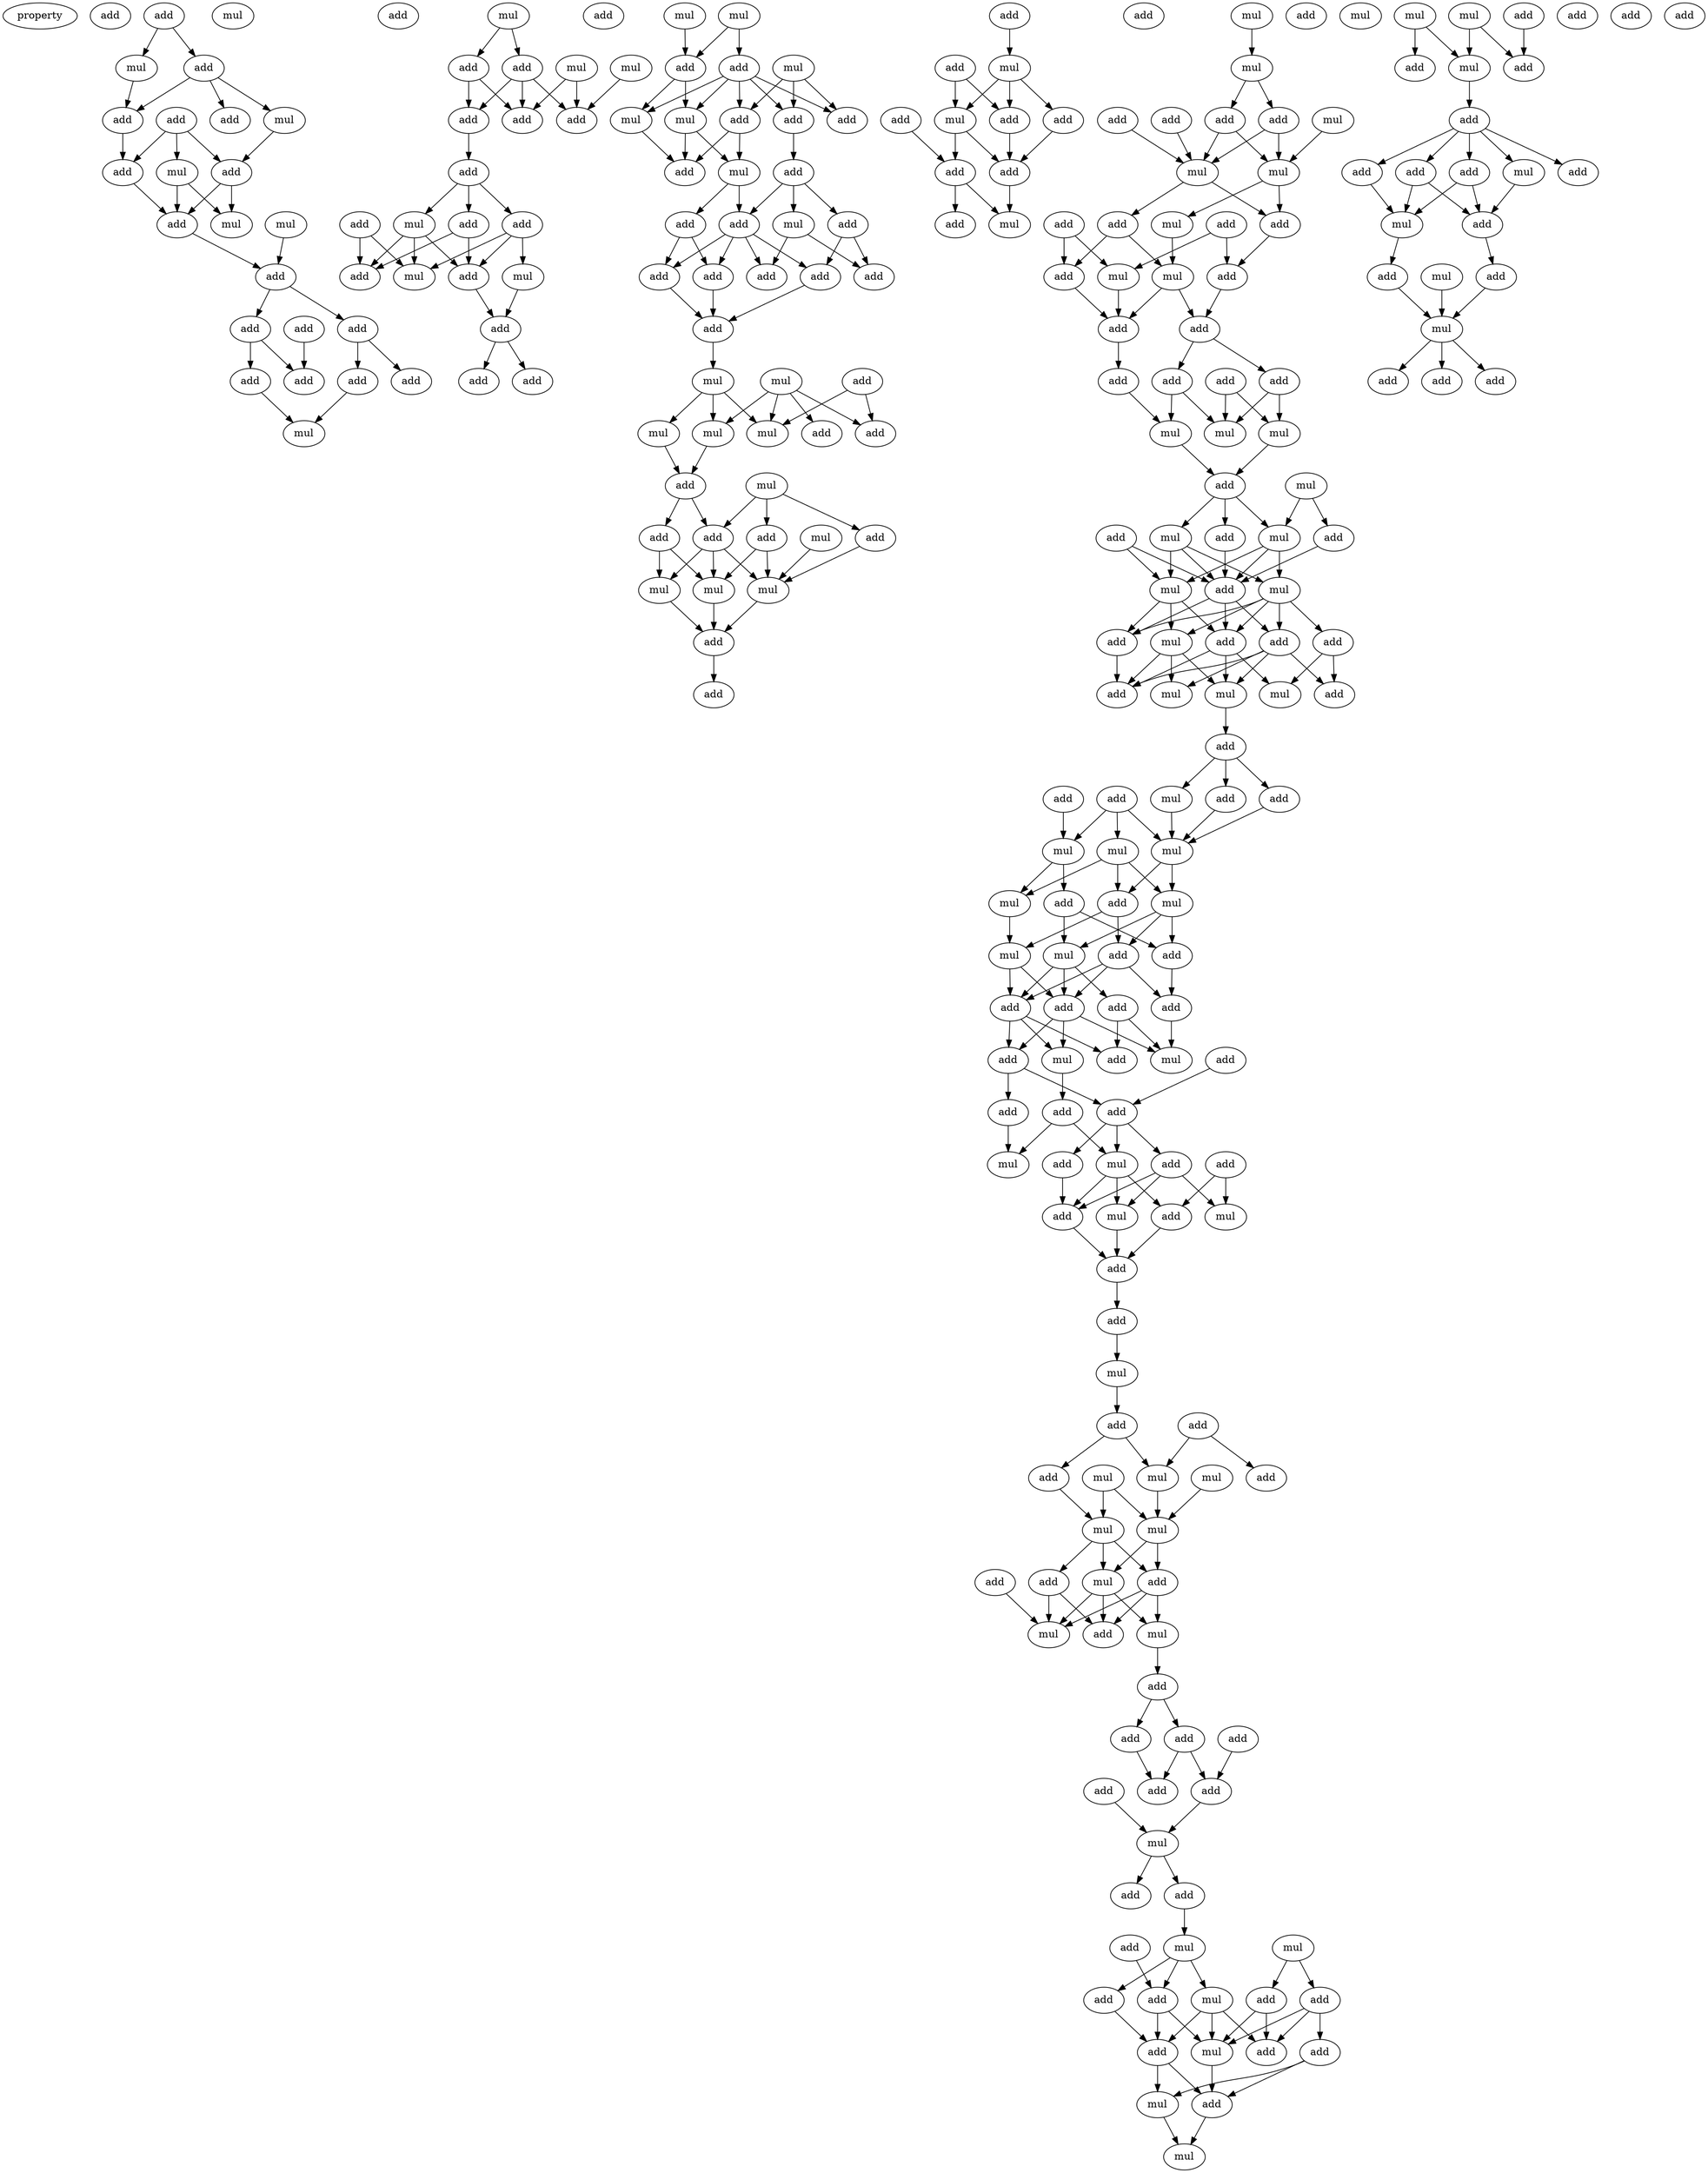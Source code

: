 digraph {
    node [fontcolor=black]
    property [mul=2,lf=1.8]
    0 [ label = add ];
    1 [ label = add ];
    2 [ label = add ];
    3 [ label = mul ];
    4 [ label = mul ];
    5 [ label = add ];
    6 [ label = add ];
    7 [ label = mul ];
    8 [ label = add ];
    9 [ label = add ];
    10 [ label = mul ];
    11 [ label = add ];
    12 [ label = mul ];
    13 [ label = mul ];
    14 [ label = add ];
    15 [ label = add ];
    16 [ label = add ];
    17 [ label = add ];
    18 [ label = add ];
    19 [ label = add ];
    20 [ label = add ];
    21 [ label = add ];
    22 [ label = add ];
    23 [ label = add ];
    24 [ label = mul ];
    25 [ label = mul ];
    26 [ label = add ];
    27 [ label = add ];
    28 [ label = mul ];
    29 [ label = mul ];
    30 [ label = add ];
    31 [ label = add ];
    32 [ label = add ];
    33 [ label = add ];
    34 [ label = add ];
    35 [ label = add ];
    36 [ label = add ];
    37 [ label = mul ];
    38 [ label = mul ];
    39 [ label = add ];
    40 [ label = mul ];
    41 [ label = add ];
    42 [ label = add ];
    43 [ label = add ];
    44 [ label = add ];
    45 [ label = add ];
    46 [ label = mul ];
    47 [ label = mul ];
    48 [ label = mul ];
    49 [ label = add ];
    50 [ label = add ];
    51 [ label = add ];
    52 [ label = add ];
    53 [ label = mul ];
    54 [ label = add ];
    55 [ label = mul ];
    56 [ label = add ];
    57 [ label = mul ];
    58 [ label = add ];
    59 [ label = add ];
    60 [ label = add ];
    61 [ label = mul ];
    62 [ label = add ];
    63 [ label = add ];
    64 [ label = add ];
    65 [ label = add ];
    66 [ label = add ];
    67 [ label = add ];
    68 [ label = add ];
    69 [ label = mul ];
    70 [ label = mul ];
    71 [ label = add ];
    72 [ label = mul ];
    73 [ label = mul ];
    74 [ label = add ];
    75 [ label = mul ];
    76 [ label = add ];
    77 [ label = add ];
    78 [ label = mul ];
    79 [ label = add ];
    80 [ label = add ];
    81 [ label = add ];
    82 [ label = add ];
    83 [ label = mul ];
    84 [ label = mul ];
    85 [ label = mul ];
    86 [ label = mul ];
    87 [ label = add ];
    88 [ label = add ];
    89 [ label = add ];
    90 [ label = add ];
    91 [ label = mul ];
    92 [ label = add ];
    93 [ label = mul ];
    94 [ label = add ];
    95 [ label = add ];
    96 [ label = add ];
    97 [ label = add ];
    98 [ label = add ];
    99 [ label = mul ];
    100 [ label = mul ];
    101 [ label = add ];
    102 [ label = add ];
    103 [ label = mul ];
    104 [ label = add ];
    105 [ label = add ];
    106 [ label = add ];
    107 [ label = mul ];
    108 [ label = add ];
    109 [ label = mul ];
    110 [ label = mul ];
    111 [ label = add ];
    112 [ label = mul ];
    113 [ label = add ];
    114 [ label = add ];
    115 [ label = add ];
    116 [ label = mul ];
    117 [ label = add ];
    118 [ label = add ];
    119 [ label = mul ];
    120 [ label = add ];
    121 [ label = add ];
    122 [ label = add ];
    123 [ label = add ];
    124 [ label = add ];
    125 [ label = add ];
    126 [ label = mul ];
    127 [ label = mul ];
    128 [ label = mul ];
    129 [ label = add ];
    130 [ label = mul ];
    131 [ label = add ];
    132 [ label = add ];
    133 [ label = add ];
    134 [ label = mul ];
    135 [ label = mul ];
    136 [ label = add ];
    137 [ label = mul ];
    138 [ label = mul ];
    139 [ label = add ];
    140 [ label = add ];
    141 [ label = add ];
    142 [ label = add ];
    143 [ label = mul ];
    144 [ label = mul ];
    145 [ label = mul ];
    146 [ label = mul ];
    147 [ label = add ];
    148 [ label = add ];
    149 [ label = add ];
    150 [ label = mul ];
    151 [ label = add ];
    152 [ label = add ];
    153 [ label = add ];
    154 [ label = add ];
    155 [ label = mul ];
    156 [ label = mul ];
    157 [ label = mul ];
    158 [ label = add ];
    159 [ label = mul ];
    160 [ label = mul ];
    161 [ label = add ];
    162 [ label = add ];
    163 [ label = mul ];
    164 [ label = add ];
    165 [ label = mul ];
    166 [ label = add ];
    167 [ label = add ];
    168 [ label = add ];
    169 [ label = add ];
    170 [ label = add ];
    171 [ label = add ];
    172 [ label = mul ];
    173 [ label = mul ];
    174 [ label = add ];
    175 [ label = add ];
    176 [ label = add ];
    177 [ label = add ];
    178 [ label = mul ];
    179 [ label = add ];
    180 [ label = add ];
    181 [ label = add ];
    182 [ label = mul ];
    183 [ label = mul ];
    184 [ label = add ];
    185 [ label = mul ];
    186 [ label = add ];
    187 [ label = mul ];
    188 [ label = add ];
    189 [ label = add ];
    190 [ label = mul ];
    191 [ label = add ];
    192 [ label = add ];
    193 [ label = add ];
    194 [ label = mul ];
    195 [ label = mul ];
    196 [ label = mul ];
    197 [ label = add ];
    198 [ label = mul ];
    199 [ label = mul ];
    200 [ label = add ];
    201 [ label = add ];
    202 [ label = mul ];
    203 [ label = add ];
    204 [ label = mul ];
    205 [ label = add ];
    206 [ label = mul ];
    207 [ label = add ];
    208 [ label = add ];
    209 [ label = add ];
    210 [ label = add ];
    211 [ label = add ];
    212 [ label = add ];
    213 [ label = add ];
    214 [ label = mul ];
    215 [ label = add ];
    216 [ label = add ];
    217 [ label = mul ];
    218 [ label = mul ];
    219 [ label = add ];
    220 [ label = add ];
    221 [ label = mul ];
    222 [ label = add ];
    223 [ label = add ];
    224 [ label = add ];
    225 [ label = mul ];
    226 [ label = add ];
    227 [ label = add ];
    228 [ label = add ];
    229 [ label = add ];
    230 [ label = mul ];
    231 [ label = mul ];
    232 [ label = add ];
    233 [ label = add ];
    234 [ label = mul ];
    235 [ label = mul ];
    236 [ label = add ];
    237 [ label = add ];
    238 [ label = mul ];
    239 [ label = add ];
    240 [ label = add ];
    241 [ label = add ];
    242 [ label = add ];
    243 [ label = mul ];
    244 [ label = add ];
    245 [ label = add ];
    246 [ label = mul ];
    247 [ label = add ];
    248 [ label = mul ];
    249 [ label = add ];
    250 [ label = mul ];
    251 [ label = add ];
    252 [ label = add ];
    253 [ label = add ];
    254 [ label = add ];
    255 [ label = add ];
    1 -> 2 [ name = 0 ];
    1 -> 3 [ name = 1 ];
    2 -> 5 [ name = 2 ];
    2 -> 6 [ name = 3 ];
    2 -> 7 [ name = 4 ];
    3 -> 5 [ name = 5 ];
    5 -> 11 [ name = 6 ];
    7 -> 9 [ name = 7 ];
    8 -> 9 [ name = 8 ];
    8 -> 10 [ name = 9 ];
    8 -> 11 [ name = 10 ];
    9 -> 13 [ name = 11 ];
    9 -> 14 [ name = 12 ];
    10 -> 13 [ name = 13 ];
    10 -> 14 [ name = 14 ];
    11 -> 14 [ name = 15 ];
    12 -> 15 [ name = 16 ];
    14 -> 15 [ name = 17 ];
    15 -> 16 [ name = 18 ];
    15 -> 17 [ name = 19 ];
    16 -> 20 [ name = 20 ];
    16 -> 23 [ name = 21 ];
    17 -> 21 [ name = 22 ];
    17 -> 22 [ name = 23 ];
    18 -> 22 [ name = 24 ];
    21 -> 24 [ name = 25 ];
    23 -> 24 [ name = 26 ];
    25 -> 26 [ name = 27 ];
    25 -> 27 [ name = 28 ];
    26 -> 30 [ name = 29 ];
    26 -> 31 [ name = 30 ];
    27 -> 30 [ name = 31 ];
    27 -> 31 [ name = 32 ];
    27 -> 32 [ name = 33 ];
    28 -> 30 [ name = 34 ];
    28 -> 32 [ name = 35 ];
    29 -> 32 [ name = 36 ];
    31 -> 33 [ name = 37 ];
    33 -> 35 [ name = 38 ];
    33 -> 36 [ name = 39 ];
    33 -> 37 [ name = 40 ];
    34 -> 38 [ name = 41 ];
    34 -> 39 [ name = 42 ];
    35 -> 39 [ name = 43 ];
    35 -> 41 [ name = 44 ];
    36 -> 38 [ name = 45 ];
    36 -> 40 [ name = 46 ];
    36 -> 41 [ name = 47 ];
    37 -> 38 [ name = 48 ];
    37 -> 39 [ name = 49 ];
    37 -> 41 [ name = 50 ];
    40 -> 42 [ name = 51 ];
    41 -> 42 [ name = 52 ];
    42 -> 43 [ name = 53 ];
    42 -> 44 [ name = 54 ];
    46 -> 49 [ name = 55 ];
    46 -> 50 [ name = 56 ];
    47 -> 49 [ name = 57 ];
    48 -> 51 [ name = 58 ];
    48 -> 52 [ name = 59 ];
    48 -> 54 [ name = 60 ];
    49 -> 53 [ name = 61 ];
    49 -> 55 [ name = 62 ];
    50 -> 51 [ name = 63 ];
    50 -> 52 [ name = 64 ];
    50 -> 53 [ name = 65 ];
    50 -> 54 [ name = 66 ];
    50 -> 55 [ name = 67 ];
    52 -> 56 [ name = 68 ];
    53 -> 57 [ name = 69 ];
    53 -> 58 [ name = 70 ];
    54 -> 57 [ name = 71 ];
    54 -> 58 [ name = 72 ];
    55 -> 58 [ name = 73 ];
    56 -> 60 [ name = 74 ];
    56 -> 61 [ name = 75 ];
    56 -> 62 [ name = 76 ];
    57 -> 59 [ name = 77 ];
    57 -> 62 [ name = 78 ];
    59 -> 65 [ name = 79 ];
    59 -> 66 [ name = 80 ];
    60 -> 63 [ name = 81 ];
    60 -> 67 [ name = 82 ];
    61 -> 63 [ name = 83 ];
    61 -> 64 [ name = 84 ];
    62 -> 64 [ name = 85 ];
    62 -> 65 [ name = 86 ];
    62 -> 66 [ name = 87 ];
    62 -> 67 [ name = 88 ];
    65 -> 68 [ name = 89 ];
    66 -> 68 [ name = 90 ];
    67 -> 68 [ name = 91 ];
    68 -> 69 [ name = 92 ];
    69 -> 72 [ name = 93 ];
    69 -> 73 [ name = 94 ];
    69 -> 75 [ name = 95 ];
    70 -> 72 [ name = 96 ];
    70 -> 73 [ name = 97 ];
    70 -> 74 [ name = 98 ];
    70 -> 76 [ name = 99 ];
    71 -> 72 [ name = 100 ];
    71 -> 74 [ name = 101 ];
    73 -> 77 [ name = 102 ];
    75 -> 77 [ name = 103 ];
    77 -> 80 [ name = 104 ];
    77 -> 81 [ name = 105 ];
    78 -> 79 [ name = 106 ];
    78 -> 80 [ name = 107 ];
    78 -> 82 [ name = 108 ];
    79 -> 85 [ name = 109 ];
    80 -> 84 [ name = 110 ];
    80 -> 85 [ name = 111 ];
    80 -> 86 [ name = 112 ];
    81 -> 84 [ name = 113 ];
    81 -> 86 [ name = 114 ];
    82 -> 85 [ name = 115 ];
    82 -> 86 [ name = 116 ];
    83 -> 85 [ name = 117 ];
    84 -> 87 [ name = 118 ];
    85 -> 87 [ name = 119 ];
    86 -> 87 [ name = 120 ];
    87 -> 88 [ name = 121 ];
    89 -> 91 [ name = 122 ];
    90 -> 93 [ name = 123 ];
    90 -> 95 [ name = 124 ];
    91 -> 93 [ name = 125 ];
    91 -> 95 [ name = 126 ];
    91 -> 96 [ name = 127 ];
    92 -> 97 [ name = 128 ];
    93 -> 97 [ name = 129 ];
    93 -> 98 [ name = 130 ];
    95 -> 98 [ name = 131 ];
    96 -> 98 [ name = 132 ];
    97 -> 100 [ name = 133 ];
    97 -> 102 [ name = 134 ];
    98 -> 100 [ name = 135 ];
    99 -> 103 [ name = 136 ];
    103 -> 106 [ name = 137 ];
    103 -> 108 [ name = 138 ];
    104 -> 110 [ name = 139 ];
    105 -> 110 [ name = 140 ];
    106 -> 109 [ name = 141 ];
    106 -> 110 [ name = 142 ];
    107 -> 109 [ name = 143 ];
    108 -> 109 [ name = 144 ];
    108 -> 110 [ name = 145 ];
    109 -> 112 [ name = 146 ];
    109 -> 114 [ name = 147 ];
    110 -> 111 [ name = 148 ];
    110 -> 114 [ name = 149 ];
    111 -> 116 [ name = 150 ];
    111 -> 118 [ name = 151 ];
    112 -> 116 [ name = 152 ];
    113 -> 117 [ name = 153 ];
    113 -> 119 [ name = 154 ];
    114 -> 117 [ name = 155 ];
    115 -> 118 [ name = 156 ];
    115 -> 119 [ name = 157 ];
    116 -> 120 [ name = 158 ];
    116 -> 121 [ name = 159 ];
    117 -> 121 [ name = 160 ];
    118 -> 120 [ name = 161 ];
    119 -> 120 [ name = 162 ];
    120 -> 122 [ name = 163 ];
    121 -> 123 [ name = 164 ];
    121 -> 125 [ name = 165 ];
    122 -> 127 [ name = 166 ];
    123 -> 126 [ name = 167 ];
    123 -> 128 [ name = 168 ];
    124 -> 126 [ name = 169 ];
    124 -> 128 [ name = 170 ];
    125 -> 126 [ name = 171 ];
    125 -> 127 [ name = 172 ];
    127 -> 129 [ name = 173 ];
    128 -> 129 [ name = 174 ];
    129 -> 131 [ name = 175 ];
    129 -> 134 [ name = 176 ];
    129 -> 135 [ name = 177 ];
    130 -> 132 [ name = 178 ];
    130 -> 135 [ name = 179 ];
    131 -> 136 [ name = 180 ];
    132 -> 136 [ name = 181 ];
    133 -> 136 [ name = 182 ];
    133 -> 138 [ name = 183 ];
    134 -> 136 [ name = 184 ];
    134 -> 137 [ name = 185 ];
    134 -> 138 [ name = 186 ];
    135 -> 136 [ name = 187 ];
    135 -> 137 [ name = 188 ];
    135 -> 138 [ name = 189 ];
    136 -> 139 [ name = 190 ];
    136 -> 140 [ name = 191 ];
    136 -> 141 [ name = 192 ];
    137 -> 139 [ name = 193 ];
    137 -> 140 [ name = 194 ];
    137 -> 141 [ name = 195 ];
    137 -> 142 [ name = 196 ];
    137 -> 143 [ name = 197 ];
    138 -> 139 [ name = 198 ];
    138 -> 140 [ name = 199 ];
    138 -> 143 [ name = 200 ];
    139 -> 148 [ name = 201 ];
    140 -> 145 [ name = 202 ];
    140 -> 146 [ name = 203 ];
    140 -> 148 [ name = 204 ];
    141 -> 144 [ name = 205 ];
    141 -> 146 [ name = 206 ];
    141 -> 147 [ name = 207 ];
    141 -> 148 [ name = 208 ];
    142 -> 145 [ name = 209 ];
    142 -> 147 [ name = 210 ];
    143 -> 144 [ name = 211 ];
    143 -> 146 [ name = 212 ];
    143 -> 148 [ name = 213 ];
    146 -> 149 [ name = 214 ];
    149 -> 150 [ name = 215 ];
    149 -> 151 [ name = 216 ];
    149 -> 153 [ name = 217 ];
    150 -> 157 [ name = 218 ];
    151 -> 157 [ name = 219 ];
    152 -> 155 [ name = 220 ];
    153 -> 157 [ name = 221 ];
    154 -> 155 [ name = 222 ];
    154 -> 156 [ name = 223 ];
    154 -> 157 [ name = 224 ];
    155 -> 159 [ name = 225 ];
    155 -> 161 [ name = 226 ];
    156 -> 158 [ name = 227 ];
    156 -> 159 [ name = 228 ];
    156 -> 160 [ name = 229 ];
    157 -> 158 [ name = 230 ];
    157 -> 160 [ name = 231 ];
    158 -> 162 [ name = 232 ];
    158 -> 163 [ name = 233 ];
    159 -> 163 [ name = 234 ];
    160 -> 162 [ name = 235 ];
    160 -> 164 [ name = 236 ];
    160 -> 165 [ name = 237 ];
    161 -> 164 [ name = 238 ];
    161 -> 165 [ name = 239 ];
    162 -> 166 [ name = 240 ];
    162 -> 168 [ name = 241 ];
    162 -> 169 [ name = 242 ];
    163 -> 166 [ name = 243 ];
    163 -> 168 [ name = 244 ];
    164 -> 169 [ name = 245 ];
    165 -> 166 [ name = 246 ];
    165 -> 167 [ name = 247 ];
    165 -> 168 [ name = 248 ];
    166 -> 171 [ name = 249 ];
    166 -> 173 [ name = 250 ];
    166 -> 174 [ name = 251 ];
    167 -> 172 [ name = 252 ];
    167 -> 174 [ name = 253 ];
    168 -> 171 [ name = 254 ];
    168 -> 172 [ name = 255 ];
    168 -> 173 [ name = 256 ];
    169 -> 172 [ name = 257 ];
    170 -> 175 [ name = 258 ];
    171 -> 175 [ name = 259 ];
    171 -> 176 [ name = 260 ];
    173 -> 177 [ name = 261 ];
    175 -> 179 [ name = 262 ];
    175 -> 181 [ name = 263 ];
    175 -> 182 [ name = 264 ];
    176 -> 178 [ name = 265 ];
    177 -> 178 [ name = 266 ];
    177 -> 182 [ name = 267 ];
    179 -> 184 [ name = 268 ];
    180 -> 186 [ name = 269 ];
    180 -> 187 [ name = 270 ];
    181 -> 183 [ name = 271 ];
    181 -> 184 [ name = 272 ];
    181 -> 187 [ name = 273 ];
    182 -> 183 [ name = 274 ];
    182 -> 184 [ name = 275 ];
    182 -> 186 [ name = 276 ];
    183 -> 188 [ name = 277 ];
    184 -> 188 [ name = 278 ];
    186 -> 188 [ name = 279 ];
    188 -> 189 [ name = 280 ];
    189 -> 190 [ name = 281 ];
    190 -> 192 [ name = 282 ];
    191 -> 194 [ name = 283 ];
    191 -> 197 [ name = 284 ];
    192 -> 193 [ name = 285 ];
    192 -> 194 [ name = 286 ];
    193 -> 198 [ name = 287 ];
    194 -> 199 [ name = 288 ];
    195 -> 199 [ name = 289 ];
    196 -> 198 [ name = 290 ];
    196 -> 199 [ name = 291 ];
    198 -> 200 [ name = 292 ];
    198 -> 202 [ name = 293 ];
    198 -> 203 [ name = 294 ];
    199 -> 202 [ name = 295 ];
    199 -> 203 [ name = 296 ];
    200 -> 204 [ name = 297 ];
    200 -> 205 [ name = 298 ];
    201 -> 204 [ name = 299 ];
    202 -> 204 [ name = 300 ];
    202 -> 205 [ name = 301 ];
    202 -> 206 [ name = 302 ];
    203 -> 204 [ name = 303 ];
    203 -> 205 [ name = 304 ];
    203 -> 206 [ name = 305 ];
    206 -> 207 [ name = 306 ];
    207 -> 208 [ name = 307 ];
    207 -> 209 [ name = 308 ];
    208 -> 212 [ name = 309 ];
    208 -> 213 [ name = 310 ];
    209 -> 213 [ name = 311 ];
    210 -> 212 [ name = 312 ];
    211 -> 214 [ name = 313 ];
    212 -> 214 [ name = 314 ];
    214 -> 215 [ name = 315 ];
    214 -> 216 [ name = 316 ];
    216 -> 217 [ name = 317 ];
    217 -> 220 [ name = 318 ];
    217 -> 221 [ name = 319 ];
    217 -> 224 [ name = 320 ];
    218 -> 222 [ name = 321 ];
    218 -> 223 [ name = 322 ];
    219 -> 220 [ name = 323 ];
    220 -> 225 [ name = 324 ];
    220 -> 227 [ name = 325 ];
    221 -> 225 [ name = 326 ];
    221 -> 227 [ name = 327 ];
    221 -> 228 [ name = 328 ];
    222 -> 225 [ name = 329 ];
    222 -> 226 [ name = 330 ];
    222 -> 228 [ name = 331 ];
    223 -> 225 [ name = 332 ];
    223 -> 228 [ name = 333 ];
    224 -> 227 [ name = 334 ];
    225 -> 229 [ name = 335 ];
    226 -> 229 [ name = 336 ];
    226 -> 230 [ name = 337 ];
    227 -> 229 [ name = 338 ];
    227 -> 230 [ name = 339 ];
    229 -> 234 [ name = 340 ];
    230 -> 234 [ name = 341 ];
    231 -> 237 [ name = 342 ];
    231 -> 238 [ name = 343 ];
    233 -> 236 [ name = 344 ];
    235 -> 236 [ name = 345 ];
    235 -> 238 [ name = 346 ];
    238 -> 239 [ name = 347 ];
    239 -> 240 [ name = 348 ];
    239 -> 241 [ name = 349 ];
    239 -> 242 [ name = 350 ];
    239 -> 243 [ name = 351 ];
    239 -> 244 [ name = 352 ];
    240 -> 245 [ name = 353 ];
    240 -> 246 [ name = 354 ];
    241 -> 245 [ name = 355 ];
    241 -> 246 [ name = 356 ];
    243 -> 245 [ name = 357 ];
    244 -> 246 [ name = 358 ];
    245 -> 249 [ name = 359 ];
    246 -> 247 [ name = 360 ];
    247 -> 250 [ name = 361 ];
    248 -> 250 [ name = 362 ];
    249 -> 250 [ name = 363 ];
    250 -> 251 [ name = 364 ];
    250 -> 252 [ name = 365 ];
    250 -> 255 [ name = 366 ];
}

